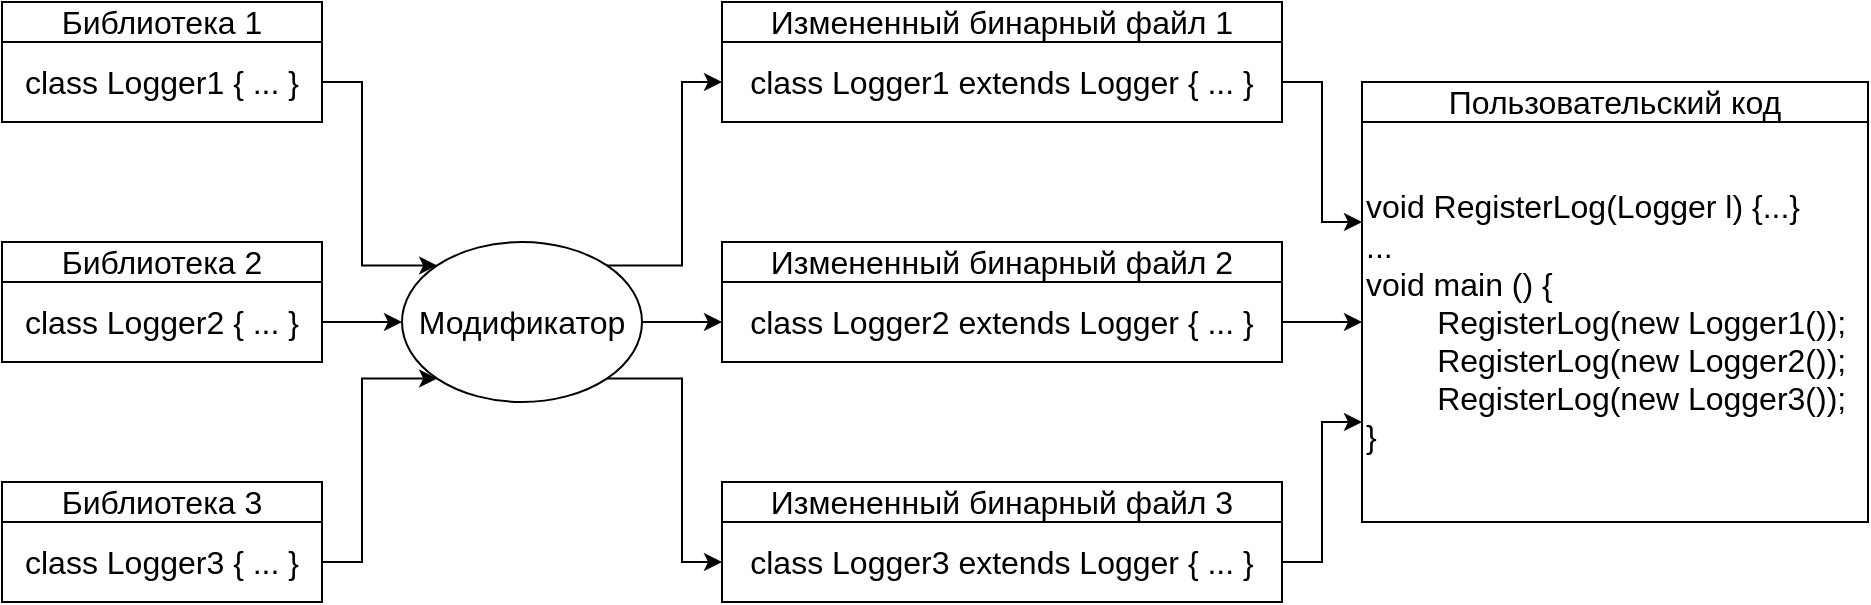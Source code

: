 <mxfile version="24.4.8" type="device">
  <diagram name="Страница — 1" id="VNzXfE7gPh0VeB1f7_Fk">
    <mxGraphModel dx="1434" dy="844" grid="1" gridSize="10" guides="1" tooltips="1" connect="1" arrows="1" fold="1" page="1" pageScale="1" pageWidth="827" pageHeight="1169" math="0" shadow="0">
      <root>
        <mxCell id="0" />
        <mxCell id="1" parent="0" />
        <mxCell id="jPdp95gmL9IEQT-Pg4HT-18" style="edgeStyle=orthogonalEdgeStyle;rounded=0;orthogonalLoop=1;jettySize=auto;html=1;exitX=1;exitY=0.5;exitDx=0;exitDy=0;entryX=0;entryY=0;entryDx=0;entryDy=0;" parent="1" source="jPdp95gmL9IEQT-Pg4HT-1" target="jPdp95gmL9IEQT-Pg4HT-10" edge="1">
          <mxGeometry relative="1" as="geometry">
            <Array as="points">
              <mxPoint x="220" y="140" />
              <mxPoint x="220" y="232" />
            </Array>
          </mxGeometry>
        </mxCell>
        <mxCell id="jPdp95gmL9IEQT-Pg4HT-1" value="&lt;font style=&quot;font-size: 16px;&quot;&gt;class Logger1 { ... }&lt;/font&gt;" style="rounded=0;whiteSpace=wrap;html=1;" parent="1" vertex="1">
          <mxGeometry x="40" y="120" width="160" height="40" as="geometry" />
        </mxCell>
        <mxCell id="jPdp95gmL9IEQT-Pg4HT-19" style="edgeStyle=orthogonalEdgeStyle;rounded=0;orthogonalLoop=1;jettySize=auto;html=1;exitX=1;exitY=0.5;exitDx=0;exitDy=0;entryX=0;entryY=0.5;entryDx=0;entryDy=0;" parent="1" source="jPdp95gmL9IEQT-Pg4HT-2" target="jPdp95gmL9IEQT-Pg4HT-10" edge="1">
          <mxGeometry relative="1" as="geometry" />
        </mxCell>
        <mxCell id="jPdp95gmL9IEQT-Pg4HT-2" value="&lt;font style=&quot;font-size: 16px;&quot;&gt;class Logger2 { ... }&lt;/font&gt;" style="rounded=0;whiteSpace=wrap;html=1;" parent="1" vertex="1">
          <mxGeometry x="40" y="240" width="160" height="40" as="geometry" />
        </mxCell>
        <mxCell id="jPdp95gmL9IEQT-Pg4HT-17" style="edgeStyle=orthogonalEdgeStyle;rounded=0;orthogonalLoop=1;jettySize=auto;html=1;exitX=1;exitY=0.5;exitDx=0;exitDy=0;entryX=0;entryY=1;entryDx=0;entryDy=0;" parent="1" source="jPdp95gmL9IEQT-Pg4HT-3" target="jPdp95gmL9IEQT-Pg4HT-10" edge="1">
          <mxGeometry relative="1" as="geometry">
            <Array as="points">
              <mxPoint x="220" y="380" />
              <mxPoint x="220" y="288" />
            </Array>
          </mxGeometry>
        </mxCell>
        <mxCell id="jPdp95gmL9IEQT-Pg4HT-3" value="&lt;font style=&quot;font-size: 16px;&quot;&gt;class Logger3 { ... }&lt;/font&gt;" style="rounded=0;whiteSpace=wrap;html=1;" parent="1" vertex="1">
          <mxGeometry x="40" y="360" width="160" height="40" as="geometry" />
        </mxCell>
        <mxCell id="jPdp95gmL9IEQT-Pg4HT-4" value="&lt;font style=&quot;font-size: 16px;&quot;&gt;void RegisterLog(Logger l) {...}&lt;/font&gt;&lt;div style=&quot;font-size: 16px;&quot;&gt;&lt;font style=&quot;font-size: 16px;&quot;&gt;...&lt;/font&gt;&lt;/div&gt;&lt;div style=&quot;font-size: 16px;&quot;&gt;&lt;font style=&quot;font-size: 16px;&quot;&gt;void main () {&lt;/font&gt;&lt;/div&gt;&lt;div style=&quot;font-size: 16px;&quot;&gt;&lt;font style=&quot;font-size: 16px;&quot;&gt;&lt;span style=&quot;white-space: pre;&quot;&gt;&#x9;&lt;/span&gt;RegisterLog(new Logger1());&lt;/font&gt;&lt;/div&gt;&lt;div style=&quot;font-size: 16px;&quot;&gt;&lt;font style=&quot;font-size: 16px;&quot;&gt;&lt;span style=&quot;white-space: pre;&quot;&gt;&#x9;&lt;/span&gt;RegisterLog(new Logger2());&lt;br&gt;&lt;/font&gt;&lt;/div&gt;&lt;div style=&quot;font-size: 16px;&quot;&gt;&lt;font style=&quot;font-size: 16px;&quot;&gt;&lt;span style=&quot;white-space: pre;&quot;&gt;&#x9;&lt;/span&gt;RegisterLog(new Logger3());&lt;/font&gt;&lt;/div&gt;&lt;div style=&quot;font-size: 16px;&quot;&gt;&lt;font style=&quot;font-size: 16px;&quot;&gt;}&lt;/font&gt;&lt;/div&gt;" style="rounded=0;whiteSpace=wrap;html=1;align=left;" parent="1" vertex="1">
          <mxGeometry x="720" y="160" width="253" height="200" as="geometry" />
        </mxCell>
        <mxCell id="jPdp95gmL9IEQT-Pg4HT-5" value="&lt;font style=&quot;font-size: 16px;&quot;&gt;Библиотека 1&lt;/font&gt;" style="rounded=0;whiteSpace=wrap;html=1;" parent="1" vertex="1">
          <mxGeometry x="40" y="100" width="160" height="20" as="geometry" />
        </mxCell>
        <mxCell id="jPdp95gmL9IEQT-Pg4HT-6" value="&lt;span style=&quot;font-size: 16px;&quot;&gt;Библиотека 2&lt;/span&gt;" style="rounded=0;whiteSpace=wrap;html=1;" parent="1" vertex="1">
          <mxGeometry x="40" y="220" width="160" height="20" as="geometry" />
        </mxCell>
        <mxCell id="jPdp95gmL9IEQT-Pg4HT-7" value="&lt;span style=&quot;font-size: 16px;&quot;&gt;Библиотека 3&lt;/span&gt;" style="rounded=0;whiteSpace=wrap;html=1;" parent="1" vertex="1">
          <mxGeometry x="40" y="340" width="160" height="20" as="geometry" />
        </mxCell>
        <mxCell id="jPdp95gmL9IEQT-Pg4HT-20" style="edgeStyle=orthogonalEdgeStyle;rounded=0;orthogonalLoop=1;jettySize=auto;html=1;exitX=1;exitY=1;exitDx=0;exitDy=0;entryX=0;entryY=0.5;entryDx=0;entryDy=0;" parent="1" source="jPdp95gmL9IEQT-Pg4HT-10" target="jPdp95gmL9IEQT-Pg4HT-13" edge="1">
          <mxGeometry relative="1" as="geometry" />
        </mxCell>
        <mxCell id="jPdp95gmL9IEQT-Pg4HT-21" style="edgeStyle=orthogonalEdgeStyle;rounded=0;orthogonalLoop=1;jettySize=auto;html=1;exitX=1;exitY=0.5;exitDx=0;exitDy=0;entryX=0;entryY=0.5;entryDx=0;entryDy=0;" parent="1" source="jPdp95gmL9IEQT-Pg4HT-10" target="jPdp95gmL9IEQT-Pg4HT-12" edge="1">
          <mxGeometry relative="1" as="geometry" />
        </mxCell>
        <mxCell id="jPdp95gmL9IEQT-Pg4HT-22" style="edgeStyle=orthogonalEdgeStyle;rounded=0;orthogonalLoop=1;jettySize=auto;html=1;exitX=1;exitY=0;exitDx=0;exitDy=0;entryX=0;entryY=0.5;entryDx=0;entryDy=0;" parent="1" source="jPdp95gmL9IEQT-Pg4HT-10" target="jPdp95gmL9IEQT-Pg4HT-11" edge="1">
          <mxGeometry relative="1" as="geometry" />
        </mxCell>
        <mxCell id="jPdp95gmL9IEQT-Pg4HT-10" value="&lt;div&gt;&lt;span style=&quot;font-size: 16px;&quot;&gt;Модификатор&lt;/span&gt;&lt;/div&gt;" style="ellipse;whiteSpace=wrap;html=1;" parent="1" vertex="1">
          <mxGeometry x="240" y="220" width="120" height="80" as="geometry" />
        </mxCell>
        <mxCell id="jPdp95gmL9IEQT-Pg4HT-27" style="edgeStyle=orthogonalEdgeStyle;rounded=0;orthogonalLoop=1;jettySize=auto;html=1;exitX=1;exitY=0.5;exitDx=0;exitDy=0;entryX=0;entryY=0.25;entryDx=0;entryDy=0;" parent="1" source="jPdp95gmL9IEQT-Pg4HT-11" target="jPdp95gmL9IEQT-Pg4HT-4" edge="1">
          <mxGeometry relative="1" as="geometry" />
        </mxCell>
        <mxCell id="jPdp95gmL9IEQT-Pg4HT-11" value="&lt;font style=&quot;font-size: 16px;&quot;&gt;class Logger1 extends Logger&amp;nbsp;{ ... }&lt;/font&gt;" style="rounded=0;whiteSpace=wrap;html=1;" parent="1" vertex="1">
          <mxGeometry x="400" y="120" width="280" height="40" as="geometry" />
        </mxCell>
        <mxCell id="jPdp95gmL9IEQT-Pg4HT-28" style="edgeStyle=orthogonalEdgeStyle;rounded=0;orthogonalLoop=1;jettySize=auto;html=1;exitX=1;exitY=0.5;exitDx=0;exitDy=0;entryX=0;entryY=0.5;entryDx=0;entryDy=0;" parent="1" source="jPdp95gmL9IEQT-Pg4HT-12" target="jPdp95gmL9IEQT-Pg4HT-4" edge="1">
          <mxGeometry relative="1" as="geometry" />
        </mxCell>
        <mxCell id="jPdp95gmL9IEQT-Pg4HT-12" value="&lt;font style=&quot;font-size: 16px;&quot;&gt;class Logger2 extends Logger&amp;nbsp;{ ... }&lt;/font&gt;" style="rounded=0;whiteSpace=wrap;html=1;" parent="1" vertex="1">
          <mxGeometry x="400" y="240" width="280" height="40" as="geometry" />
        </mxCell>
        <mxCell id="jPdp95gmL9IEQT-Pg4HT-29" style="edgeStyle=orthogonalEdgeStyle;rounded=0;orthogonalLoop=1;jettySize=auto;html=1;exitX=1;exitY=0.5;exitDx=0;exitDy=0;entryX=0;entryY=0.75;entryDx=0;entryDy=0;" parent="1" source="jPdp95gmL9IEQT-Pg4HT-13" target="jPdp95gmL9IEQT-Pg4HT-4" edge="1">
          <mxGeometry relative="1" as="geometry" />
        </mxCell>
        <mxCell id="jPdp95gmL9IEQT-Pg4HT-13" value="&lt;font style=&quot;font-size: 16px;&quot;&gt;class Logger3 extends Logger { ... }&lt;/font&gt;" style="rounded=0;whiteSpace=wrap;html=1;" parent="1" vertex="1">
          <mxGeometry x="400" y="360" width="280" height="40" as="geometry" />
        </mxCell>
        <mxCell id="jPdp95gmL9IEQT-Pg4HT-23" value="&lt;span style=&quot;font-size: 16px;&quot;&gt;Измененный бинарный файл 1&lt;/span&gt;" style="rounded=0;whiteSpace=wrap;html=1;" parent="1" vertex="1">
          <mxGeometry x="400" y="100" width="280" height="20" as="geometry" />
        </mxCell>
        <mxCell id="jPdp95gmL9IEQT-Pg4HT-24" value="&lt;font style=&quot;font-size: 16px;&quot;&gt;Измененный бинарный файл 2&lt;/font&gt;" style="rounded=0;whiteSpace=wrap;html=1;" parent="1" vertex="1">
          <mxGeometry x="400" y="220" width="280" height="20" as="geometry" />
        </mxCell>
        <mxCell id="jPdp95gmL9IEQT-Pg4HT-25" value="&lt;span style=&quot;font-size: 16px;&quot;&gt;Измененный бинарный файл 3&lt;/span&gt;" style="rounded=0;whiteSpace=wrap;html=1;" parent="1" vertex="1">
          <mxGeometry x="400" y="340" width="280" height="20" as="geometry" />
        </mxCell>
        <mxCell id="jPdp95gmL9IEQT-Pg4HT-26" value="&lt;font style=&quot;font-size: 16px;&quot;&gt;Пользовательский код&lt;/font&gt;" style="rounded=0;whiteSpace=wrap;html=1;" parent="1" vertex="1">
          <mxGeometry x="720" y="140" width="253" height="20" as="geometry" />
        </mxCell>
      </root>
    </mxGraphModel>
  </diagram>
</mxfile>
